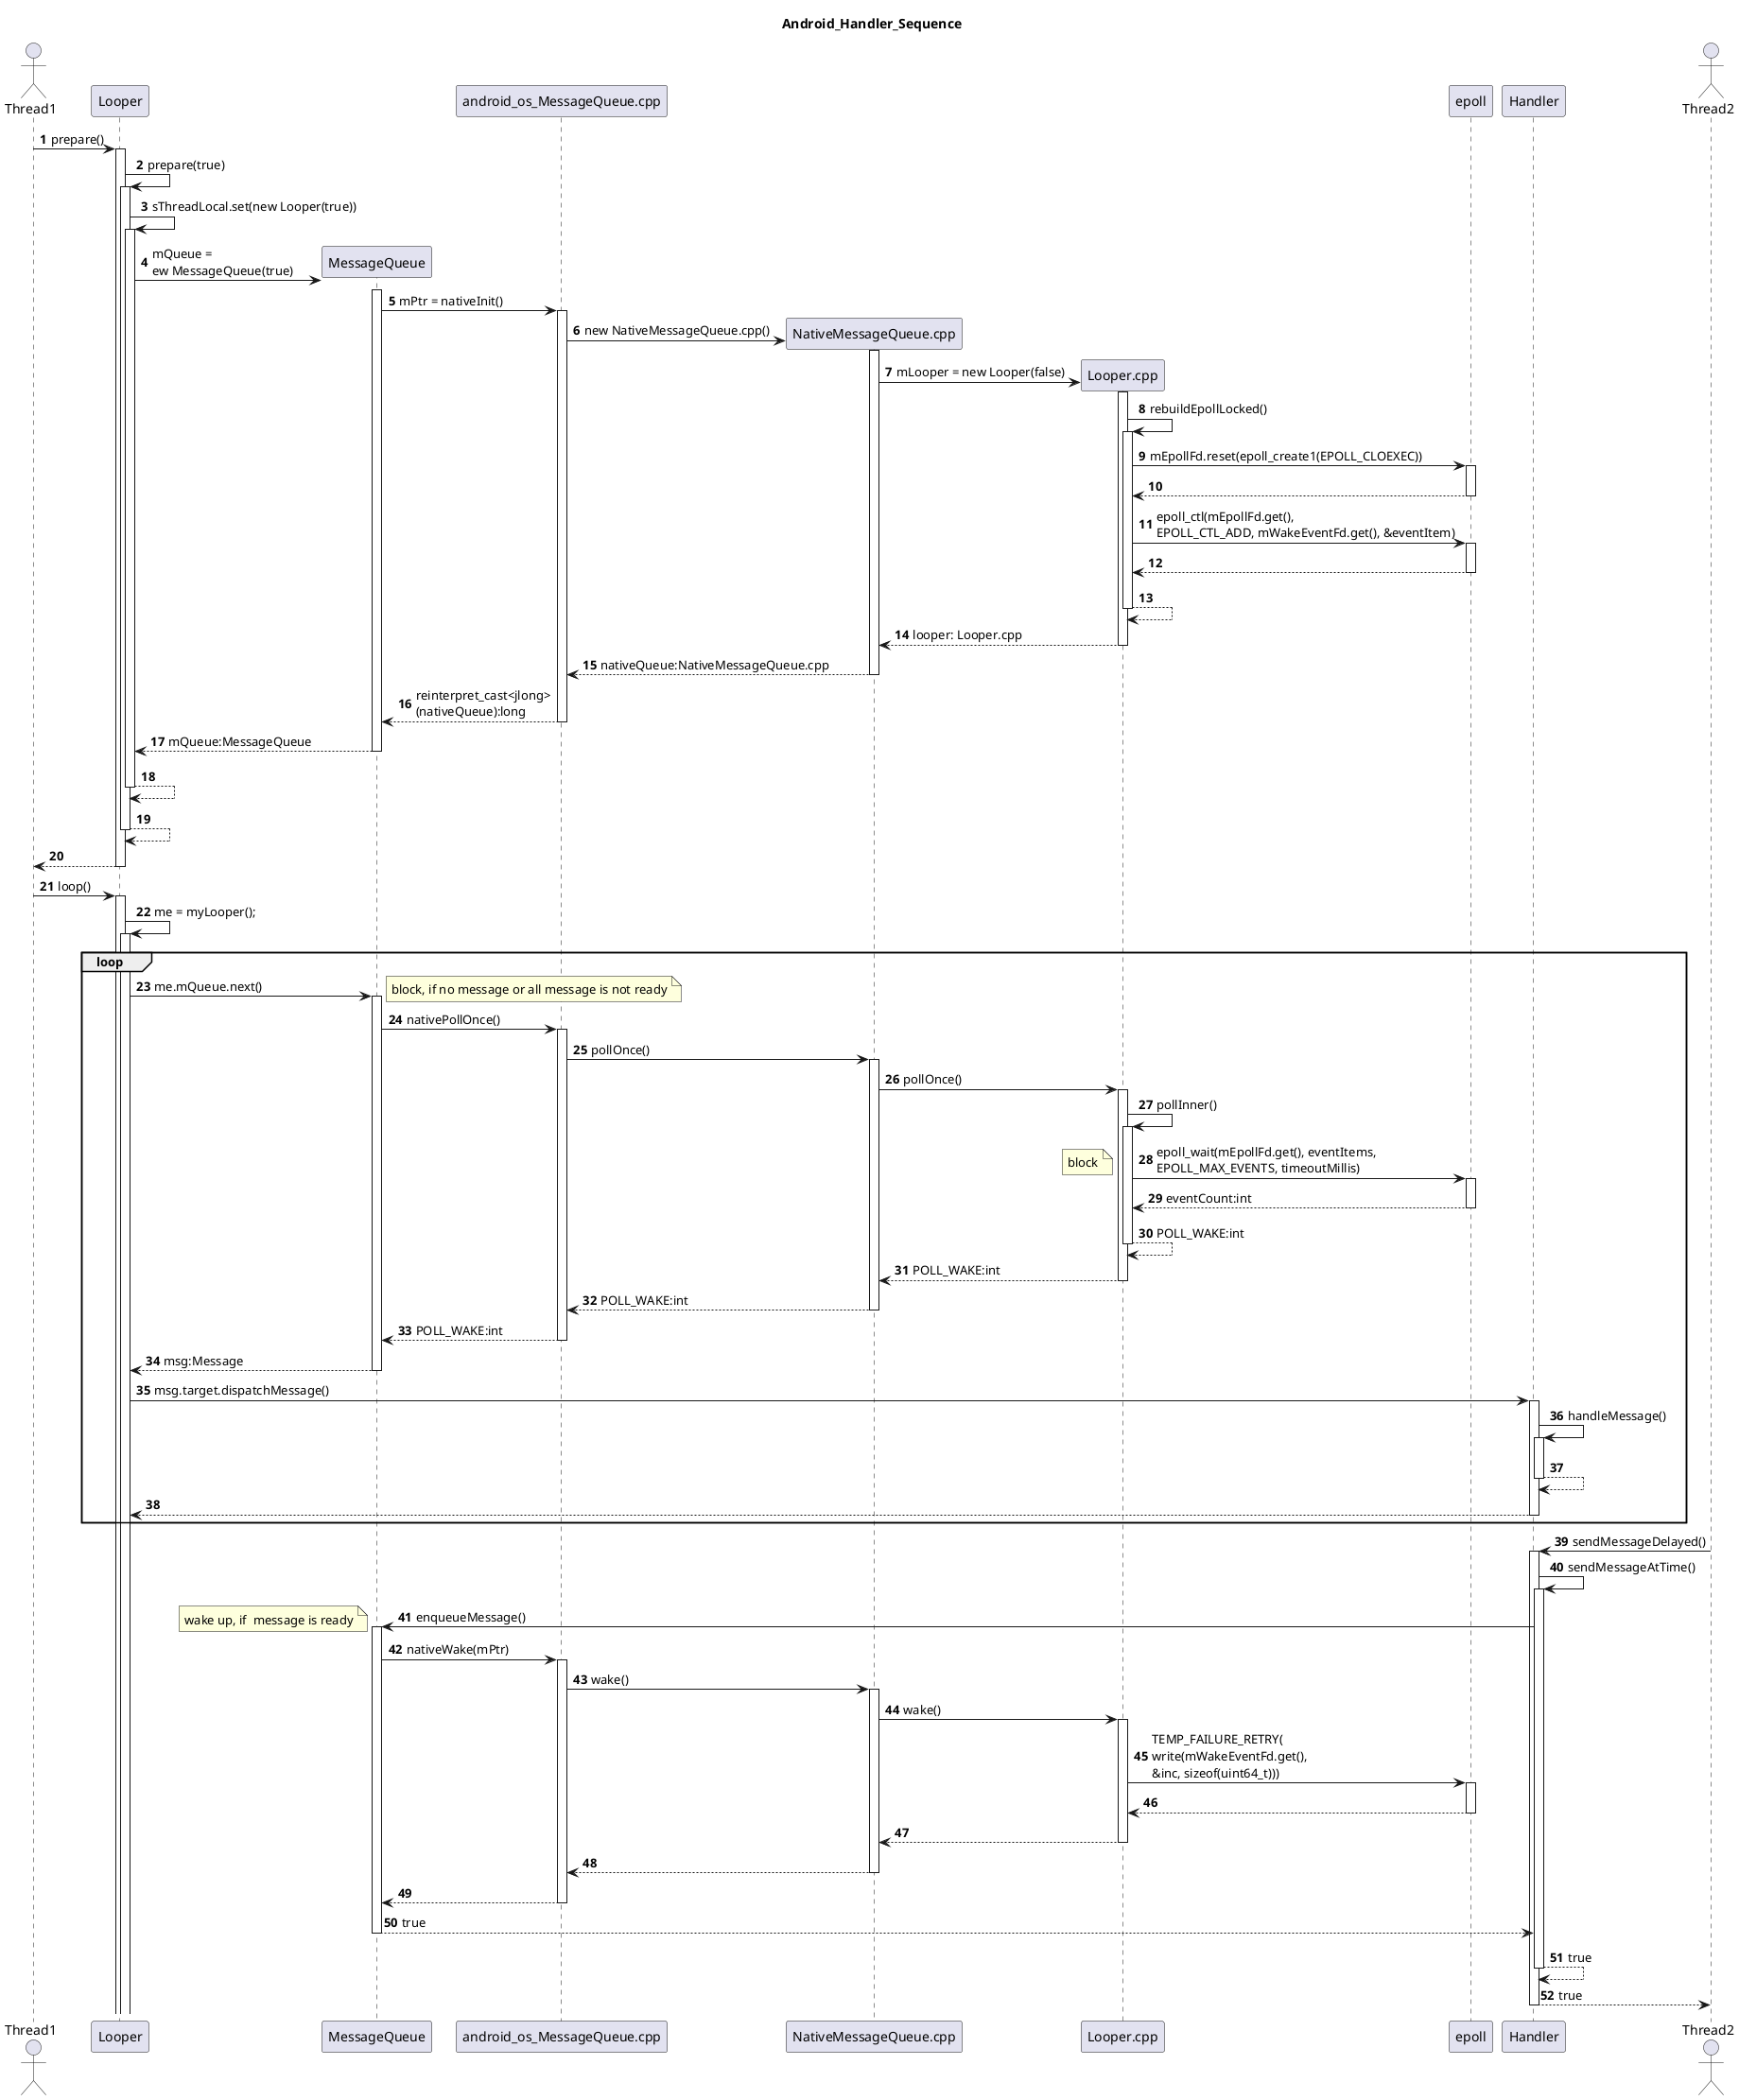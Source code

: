 @startuml
title Android_Handler_Sequence
autonumber
actor Thread1

Thread1-> Looper++: prepare()
    Looper -> Looper++: prepare(true)
        Looper -> Looper++: sThreadLocal.set(new Looper(true))
            create MessageQueue
            Looper -> MessageQueue++: mQueue = \new MessageQueue(true)
                MessageQueue -> android_os_MessageQueue.cpp++: mPtr = nativeInit()
                    create  NativeMessageQueue.cpp
                    android_os_MessageQueue.cpp -> NativeMessageQueue.cpp++: new NativeMessageQueue.cpp()
                        create  Looper.cpp
                        NativeMessageQueue.cpp -> Looper.cpp++:  mLooper = new Looper(false)
                            Looper.cpp -> Looper.cpp++: rebuildEpollLocked()
                                Looper.cpp -> epoll++: mEpollFd.reset(epoll_create1(EPOLL_CLOEXEC))
                                return
                                Looper.cpp -> epoll++: epoll_ctl(mEpollFd.get(), \nEPOLL_CTL_ADD, mWakeEventFd.get(), &eventItem)
                                return
                            return
                        return looper: Looper.cpp
                    return nativeQueue:NativeMessageQueue.cpp
                return reinterpret_cast<jlong>\n(nativeQueue):long
            return mQueue:MessageQueue
        return
    return
return

Thread1 -> Looper++: loop()
Looper -> Looper++: me = myLooper();
loop
Looper -> MessageQueue++: me.mQueue.next()
note right: block, if no message or all message is not ready
    MessageQueue -> android_os_MessageQueue.cpp++: nativePollOnce()
        android_os_MessageQueue.cpp -> NativeMessageQueue.cpp++: pollOnce()
            NativeMessageQueue.cpp -> Looper.cpp++: pollOnce()
                Looper.cpp -> Looper.cpp++: pollInner()
                    Looper.cpp -> epoll++: epoll_wait(mEpollFd.get(), eventItems, \nEPOLL_MAX_EVENTS, timeoutMillis)
                    note left: block
                    return eventCount:int
                return POLL_WAKE:int
            return POLL_WAKE:int
        return POLL_WAKE:int
    return POLL_WAKE:int
return msg:Message

Looper -> Handler++: msg.target.dispatchMessage()
    Handler -> Handler++: handleMessage()
    return
return
end

actor Thread2
Thread2 -> Handler++: sendMessageDelayed()
    Handler -> Handler++: sendMessageAtTime()
        Handler -> MessageQueue++: enqueueMessage()
        note left: wake up, if  message is ready
            MessageQueue -> android_os_MessageQueue.cpp++: nativeWake(mPtr)
                android_os_MessageQueue.cpp -> NativeMessageQueue.cpp++: wake()
                    NativeMessageQueue.cpp -> Looper.cpp++: wake()
                        Looper.cpp -> epoll++: TEMP_FAILURE_RETRY(\nwrite(mWakeEventFd.get(), \n&inc, sizeof(uint64_t)))
                        return
                    return
                return
            return
        return true
    return true
return true
@enduml